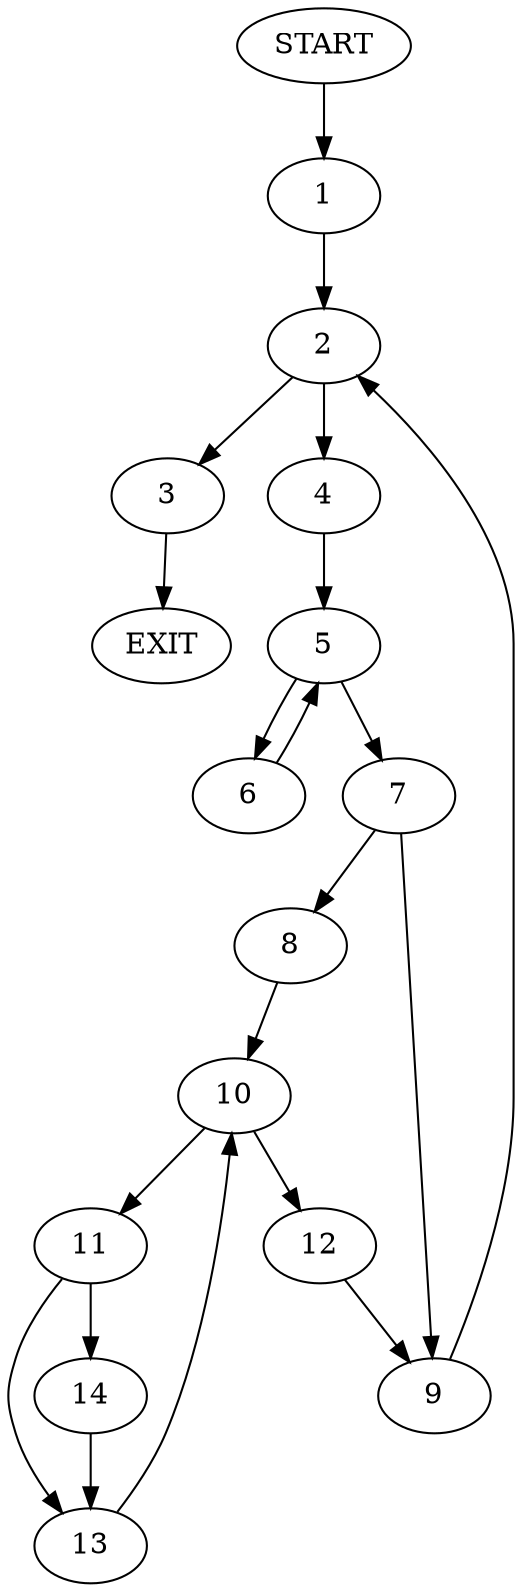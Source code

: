 digraph {
0 [label="START"]
15 [label="EXIT"]
0 -> 1
1 -> 2
2 -> 3
2 -> 4
3 -> 15
4 -> 5
5 -> 6
5 -> 7
7 -> 8
7 -> 9
6 -> 5
8 -> 10
9 -> 2
10 -> 11
10 -> 12
12 -> 9
11 -> 13
11 -> 14
13 -> 10
14 -> 13
}
